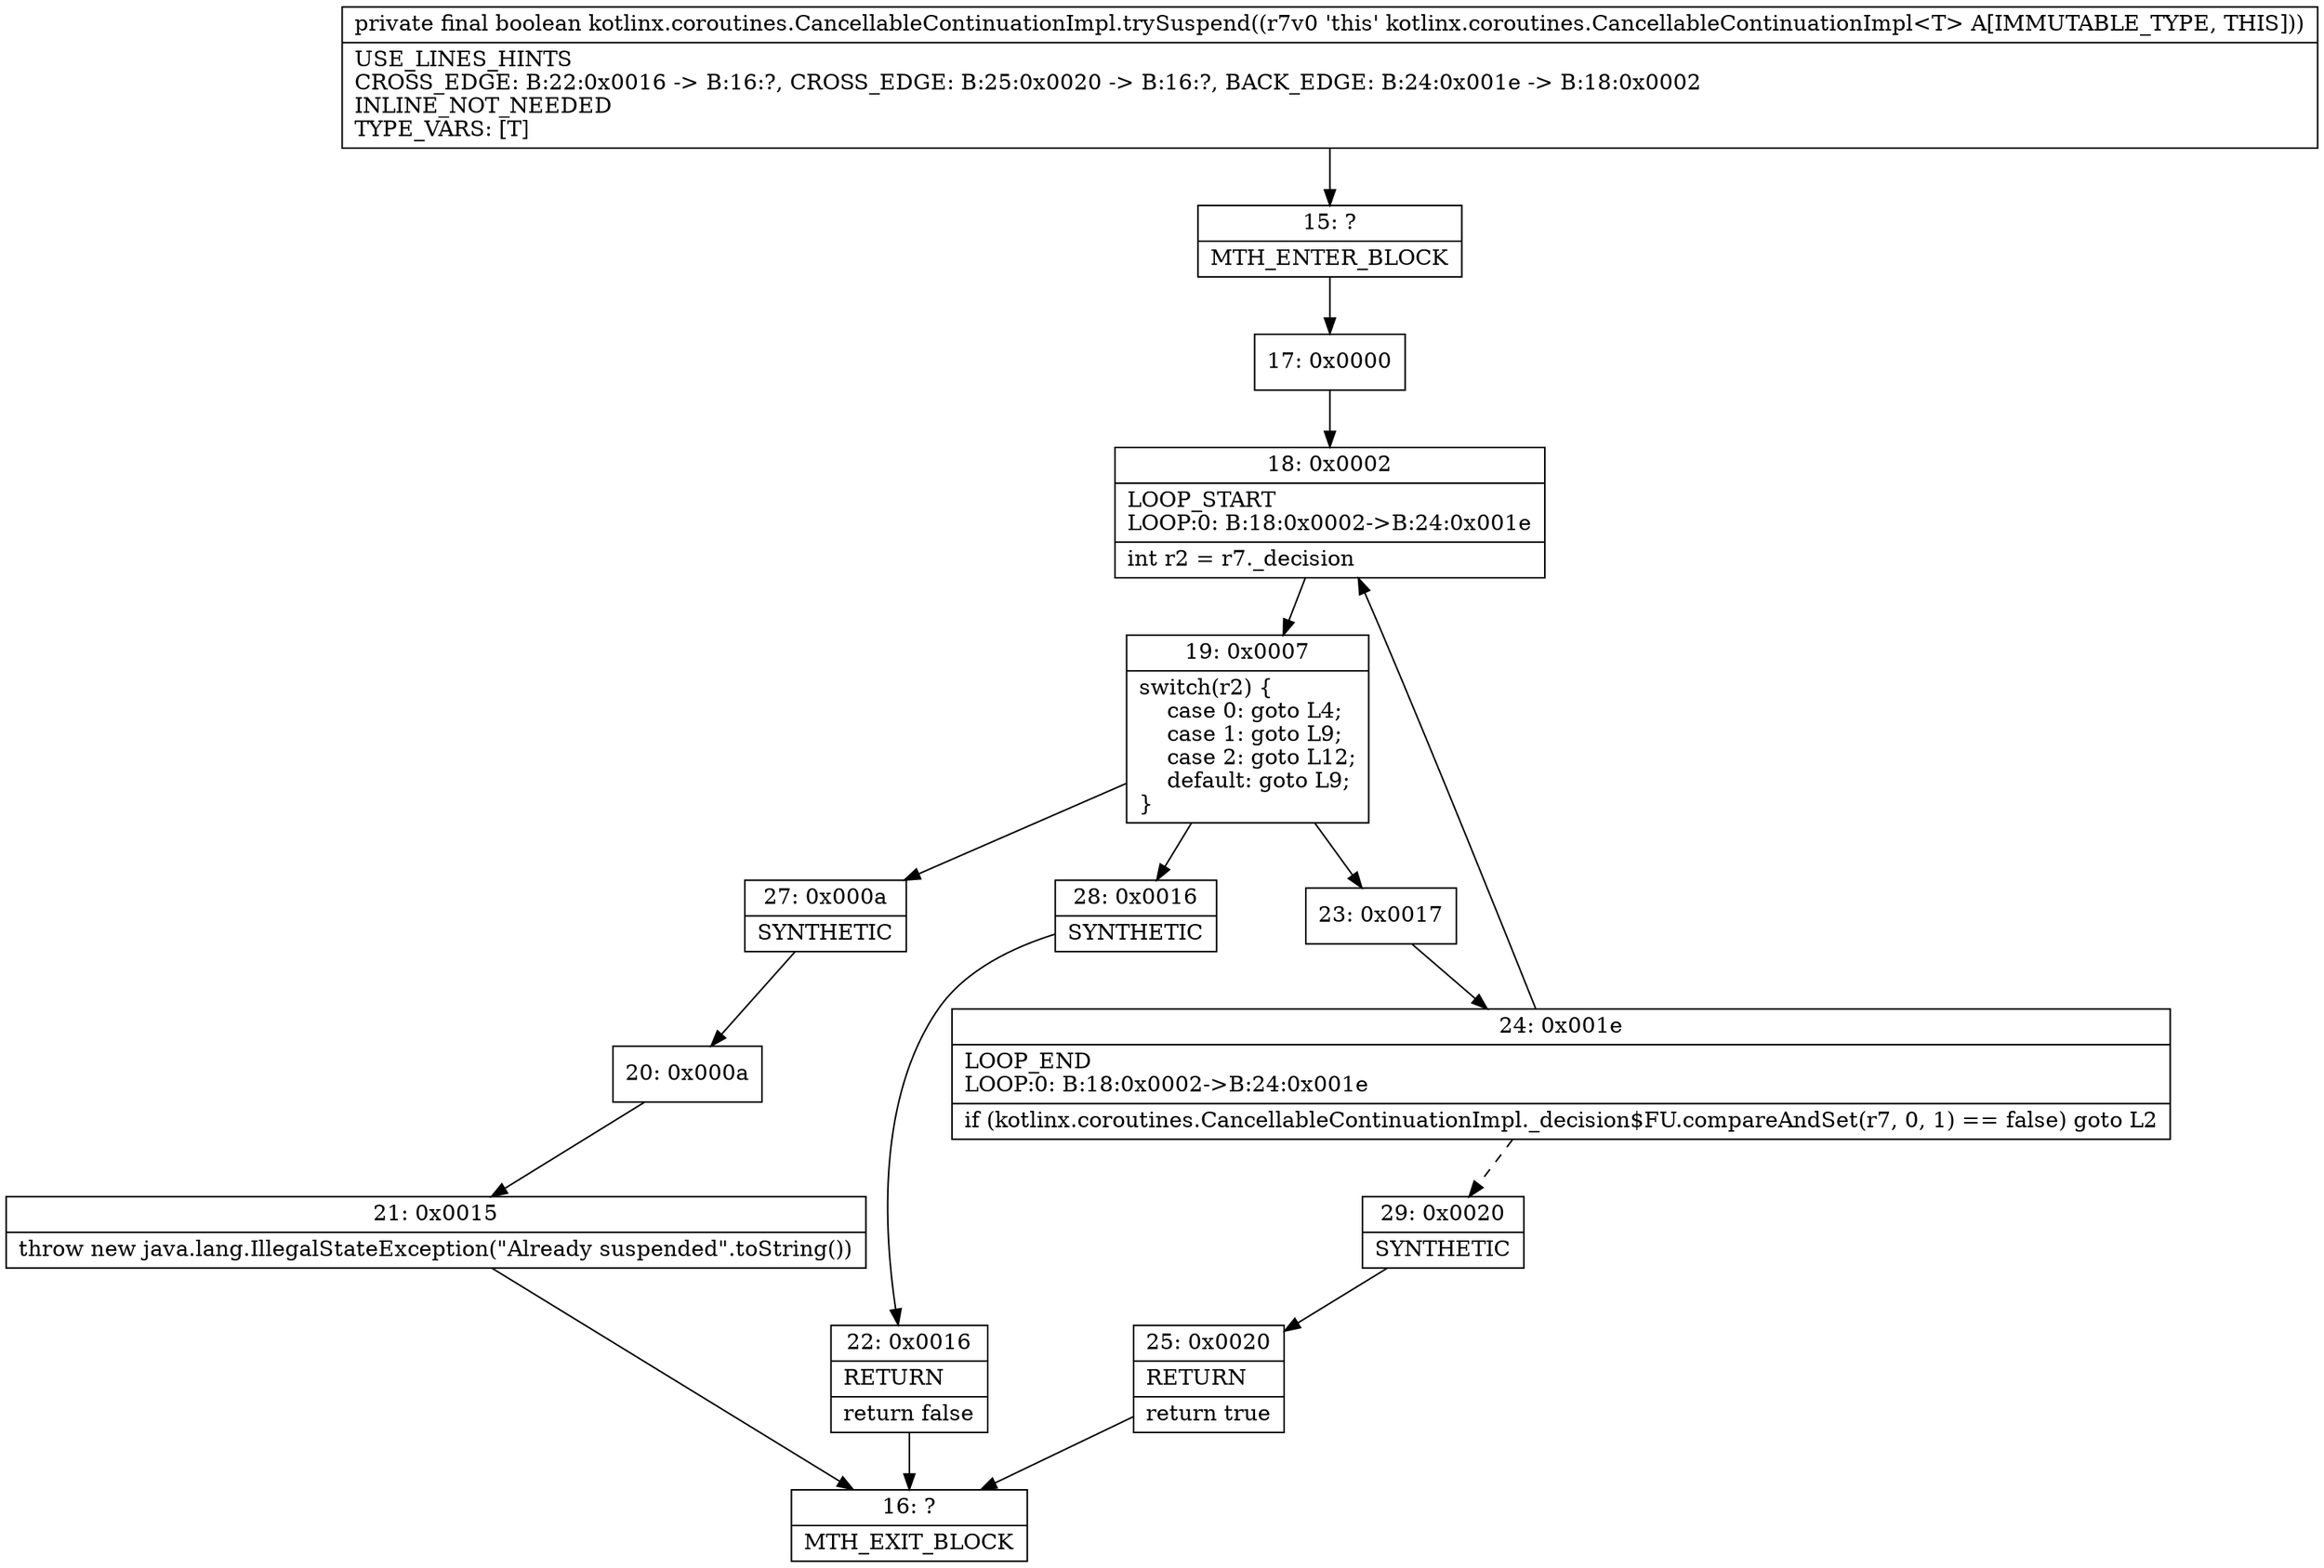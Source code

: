 digraph "CFG forkotlinx.coroutines.CancellableContinuationImpl.trySuspend()Z" {
Node_15 [shape=record,label="{15\:\ ?|MTH_ENTER_BLOCK\l}"];
Node_17 [shape=record,label="{17\:\ 0x0000}"];
Node_18 [shape=record,label="{18\:\ 0x0002|LOOP_START\lLOOP:0: B:18:0x0002\-\>B:24:0x001e\l|int r2 = r7._decision\l}"];
Node_19 [shape=record,label="{19\:\ 0x0007|switch(r2) \{\l    case 0: goto L4;\l    case 1: goto L9;\l    case 2: goto L12;\l    default: goto L9;\l\}\l}"];
Node_23 [shape=record,label="{23\:\ 0x0017}"];
Node_24 [shape=record,label="{24\:\ 0x001e|LOOP_END\lLOOP:0: B:18:0x0002\-\>B:24:0x001e\l|if (kotlinx.coroutines.CancellableContinuationImpl._decision$FU.compareAndSet(r7, 0, 1) == false) goto L2\l}"];
Node_29 [shape=record,label="{29\:\ 0x0020|SYNTHETIC\l}"];
Node_25 [shape=record,label="{25\:\ 0x0020|RETURN\l|return true\l}"];
Node_16 [shape=record,label="{16\:\ ?|MTH_EXIT_BLOCK\l}"];
Node_27 [shape=record,label="{27\:\ 0x000a|SYNTHETIC\l}"];
Node_20 [shape=record,label="{20\:\ 0x000a}"];
Node_21 [shape=record,label="{21\:\ 0x0015|throw new java.lang.IllegalStateException(\"Already suspended\".toString())\l}"];
Node_28 [shape=record,label="{28\:\ 0x0016|SYNTHETIC\l}"];
Node_22 [shape=record,label="{22\:\ 0x0016|RETURN\l|return false\l}"];
MethodNode[shape=record,label="{private final boolean kotlinx.coroutines.CancellableContinuationImpl.trySuspend((r7v0 'this' kotlinx.coroutines.CancellableContinuationImpl\<T\> A[IMMUTABLE_TYPE, THIS]))  | USE_LINES_HINTS\lCROSS_EDGE: B:22:0x0016 \-\> B:16:?, CROSS_EDGE: B:25:0x0020 \-\> B:16:?, BACK_EDGE: B:24:0x001e \-\> B:18:0x0002\lINLINE_NOT_NEEDED\lTYPE_VARS: [T]\l}"];
MethodNode -> Node_15;Node_15 -> Node_17;
Node_17 -> Node_18;
Node_18 -> Node_19;
Node_19 -> Node_23;
Node_19 -> Node_27;
Node_19 -> Node_28;
Node_23 -> Node_24;
Node_24 -> Node_18;
Node_24 -> Node_29[style=dashed];
Node_29 -> Node_25;
Node_25 -> Node_16;
Node_27 -> Node_20;
Node_20 -> Node_21;
Node_21 -> Node_16;
Node_28 -> Node_22;
Node_22 -> Node_16;
}

